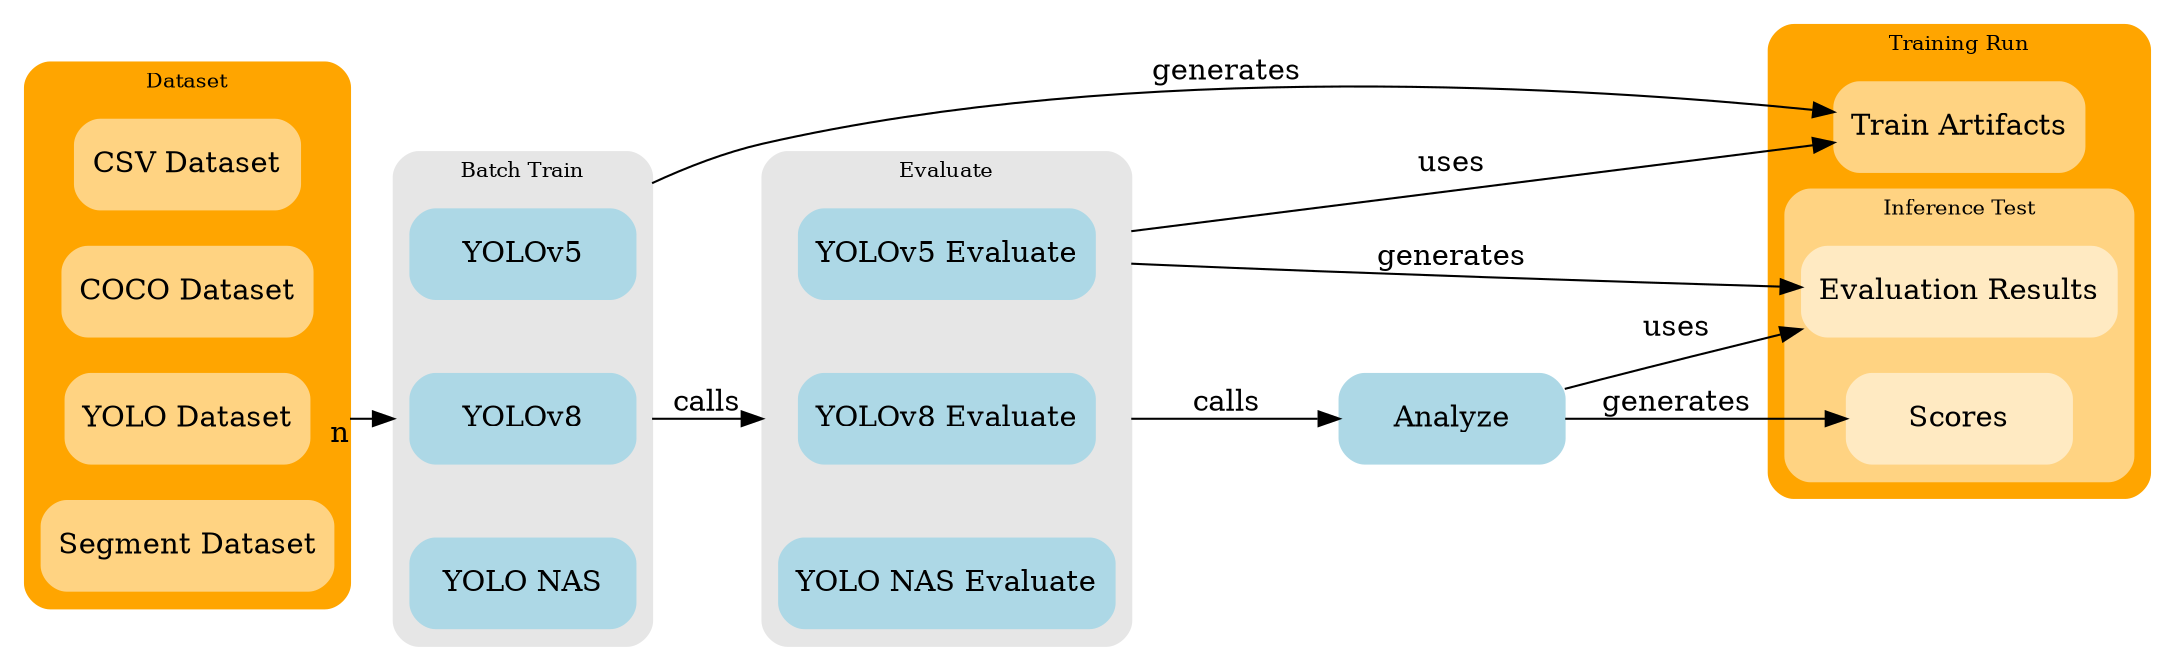 digraph arch {
    rankdir=LR
    node [shape=box style="filled,rounded" width=1.5 height=0.6];
    graph [fontsize=10 compound=true];

    Analyze [color=lightblue]

    subgraph cluster_dataset {
        graph [style="filled,rounded", color=orange]
        label = "Dataset";

        CSV [color="#ffd382" label="CSV Dataset"]
        COCO [color="#ffd382" label="COCO Dataset"]
        YOLO [color="#ffd382" label="YOLO Dataset"]
        Segmentation [color="#ffd382" label="Segment Dataset"]
        #Pet [color="#ffd382" label="Pet Dataset"]
        #SegPet [color="#ffd382" label="SegPet Dataset"]
    }

    subgraph cluster_BatchTrain {
        graph [style="filled,rounded", color="#e6e6e6"]
        label = "Batch Train";

        YOLOv5 [color=lightblue] 
        YOLOv8 [color=lightblue]
        YOLONAS [color=lightblue, label="YOLO NAS"]
        
        {
            rank = same;
            YOLONAS -> YOLOv8 -> YOLOv5 [style=invis]
        }
    }

    subgraph cluster_Evaluate {
        graph [style="filled,rounded", color="#e6e6e6"]
        label = "Evaluate";

        YOLOv5_eva [color=lightblue, label="YOLOv5 Evaluate"] 
        YOLOv8_eva [color=lightblue, label="YOLOv8 Evaluate"]
        YOLONAS_eva [color=lightblue, label="YOLO NAS Evaluate"]
        
        {
            rank = same;
            YOLONAS_eva -> YOLOv8_eva -> YOLOv5_eva [style=invis]
        }
    }

    subgraph cluster_TrainArtifacts {
        graph [style="filled,rounded", color="orange"]
        label = "Training Run"

        TrainArtifacts [color="#ffd382", label="Train Artifacts"]
        
        subgraph cluster_Test {
            graph [color="#ffd382"]
            label = "Inference Test"
            EvalRes [color="#ffeac2", label="Evaluation Results"]
            Scores [color="#ffeac2", label="Scores"]
        }
        
        {
            rank = same;
            #InferenceTest -> TrainArtifacts [style=invis]
        }
    }
    
    YOLO -> YOLOv8 [taillabel=" n", ltail=cluster_dataset, lhead=cluster_BatchTrain, minlen=1]

    YOLOv8 -> YOLOv8_eva [weight=3, label="calls", ltail=cluster_BatchTrain, lhead=cluster_Evaluate]
    YOLOv5 -> TrainArtifacts [label="generates", ltail=cluster_BatchTrain]

    YOLOv8_eva -> Analyze [weight=3, label="calls", ltail=cluster_Evaluate]
    YOLOv5_eva -> TrainArtifacts [weight=0, label="uses", ltail=cluster_Evaluate]
    YOLOv5_eva -> EvalRes [weight=0, label="generates", ltail=cluster_Evaluate]

    Analyze -> EvalRes [weight=0, label="uses"]
    Analyze -> Scores [weight=3, label="generates"]
}